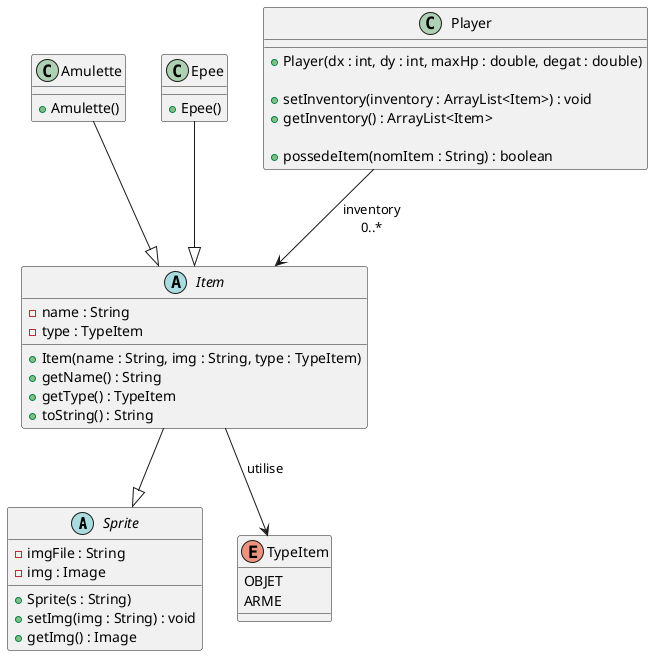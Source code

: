 @startuml diagramme-classes-item

!define ABSTRACT class

abstract class Sprite {
  - imgFile : String
  - img : Image
  + Sprite(s : String)
  + setImg(img : String) : void
  + getImg() : Image
}

abstract class Item {
  - name : String
  - type : TypeItem
  + Item(name : String, img : String, type : TypeItem)
  + getName() : String
  + getType() : TypeItem
  + toString() : String
}


enum TypeItem {
  OBJET
  ARME
}

class Amulette {
  + Amulette()
}

class Epee {
  + Epee()
}



class Player {
  + Player(dx : int, dy : int, maxHp : double, degat : double)

  + setInventory(inventory : ArrayList<Item>) : void
  + getInventory() : ArrayList<Item>

  + possedeItem(nomItem : String) : boolean
}

Item --|> Sprite 
Amulette --|> Item 
Epee --|> Item 

Item --> TypeItem : utilise

Player --> Item : inventory\n0..*

@enduml
